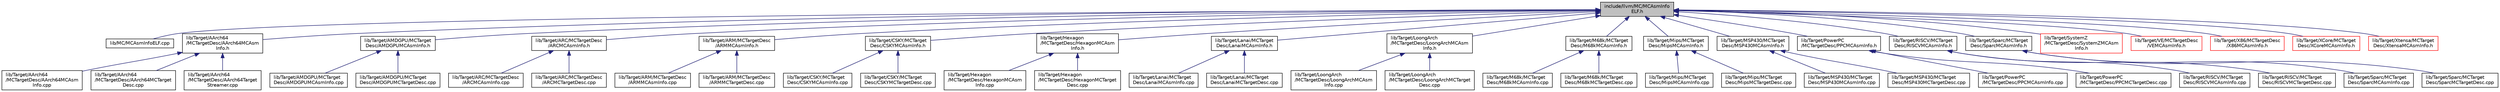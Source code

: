 digraph "include/llvm/MC/MCAsmInfoELF.h"
{
 // LATEX_PDF_SIZE
  bgcolor="transparent";
  edge [fontname="Helvetica",fontsize="10",labelfontname="Helvetica",labelfontsize="10"];
  node [fontname="Helvetica",fontsize="10",shape=record];
  Node1 [label="include/llvm/MC/MCAsmInfo\lELF.h",height=0.2,width=0.4,color="black", fillcolor="grey75", style="filled", fontcolor="black",tooltip=" "];
  Node1 -> Node2 [dir="back",color="midnightblue",fontsize="10",style="solid",fontname="Helvetica"];
  Node2 [label="lib/MC/MCAsmInfoELF.cpp",height=0.2,width=0.4,color="black",URL="$MCAsmInfoELF_8cpp.html",tooltip=" "];
  Node1 -> Node3 [dir="back",color="midnightblue",fontsize="10",style="solid",fontname="Helvetica"];
  Node3 [label="lib/Target/AArch64\l/MCTargetDesc/AArch64MCAsm\lInfo.h",height=0.2,width=0.4,color="black",URL="$AArch64MCAsmInfo_8h.html",tooltip=" "];
  Node3 -> Node4 [dir="back",color="midnightblue",fontsize="10",style="solid",fontname="Helvetica"];
  Node4 [label="lib/Target/AArch64\l/MCTargetDesc/AArch64MCAsm\lInfo.cpp",height=0.2,width=0.4,color="black",URL="$AArch64MCAsmInfo_8cpp.html",tooltip=" "];
  Node3 -> Node5 [dir="back",color="midnightblue",fontsize="10",style="solid",fontname="Helvetica"];
  Node5 [label="lib/Target/AArch64\l/MCTargetDesc/AArch64MCTarget\lDesc.cpp",height=0.2,width=0.4,color="black",URL="$AArch64MCTargetDesc_8cpp.html",tooltip=" "];
  Node3 -> Node6 [dir="back",color="midnightblue",fontsize="10",style="solid",fontname="Helvetica"];
  Node6 [label="lib/Target/AArch64\l/MCTargetDesc/AArch64Target\lStreamer.cpp",height=0.2,width=0.4,color="black",URL="$AArch64TargetStreamer_8cpp.html",tooltip=" "];
  Node1 -> Node7 [dir="back",color="midnightblue",fontsize="10",style="solid",fontname="Helvetica"];
  Node7 [label="lib/Target/AMDGPU/MCTarget\lDesc/AMDGPUMCAsmInfo.h",height=0.2,width=0.4,color="black",URL="$AMDGPUMCAsmInfo_8h.html",tooltip=" "];
  Node7 -> Node8 [dir="back",color="midnightblue",fontsize="10",style="solid",fontname="Helvetica"];
  Node8 [label="lib/Target/AMDGPU/MCTarget\lDesc/AMDGPUMCAsmInfo.cpp",height=0.2,width=0.4,color="black",URL="$AMDGPUMCAsmInfo_8cpp.html",tooltip=" "];
  Node7 -> Node9 [dir="back",color="midnightblue",fontsize="10",style="solid",fontname="Helvetica"];
  Node9 [label="lib/Target/AMDGPU/MCTarget\lDesc/AMDGPUMCTargetDesc.cpp",height=0.2,width=0.4,color="black",URL="$AMDGPUMCTargetDesc_8cpp.html",tooltip=" "];
  Node1 -> Node10 [dir="back",color="midnightblue",fontsize="10",style="solid",fontname="Helvetica"];
  Node10 [label="lib/Target/ARC/MCTargetDesc\l/ARCMCAsmInfo.h",height=0.2,width=0.4,color="black",URL="$ARCMCAsmInfo_8h.html",tooltip=" "];
  Node10 -> Node11 [dir="back",color="midnightblue",fontsize="10",style="solid",fontname="Helvetica"];
  Node11 [label="lib/Target/ARC/MCTargetDesc\l/ARCMCAsmInfo.cpp",height=0.2,width=0.4,color="black",URL="$ARCMCAsmInfo_8cpp.html",tooltip=" "];
  Node10 -> Node12 [dir="back",color="midnightblue",fontsize="10",style="solid",fontname="Helvetica"];
  Node12 [label="lib/Target/ARC/MCTargetDesc\l/ARCMCTargetDesc.cpp",height=0.2,width=0.4,color="black",URL="$ARCMCTargetDesc_8cpp.html",tooltip=" "];
  Node1 -> Node13 [dir="back",color="midnightblue",fontsize="10",style="solid",fontname="Helvetica"];
  Node13 [label="lib/Target/ARM/MCTargetDesc\l/ARMMCAsmInfo.h",height=0.2,width=0.4,color="black",URL="$ARMMCAsmInfo_8h.html",tooltip=" "];
  Node13 -> Node14 [dir="back",color="midnightblue",fontsize="10",style="solid",fontname="Helvetica"];
  Node14 [label="lib/Target/ARM/MCTargetDesc\l/ARMMCAsmInfo.cpp",height=0.2,width=0.4,color="black",URL="$ARMMCAsmInfo_8cpp.html",tooltip=" "];
  Node13 -> Node15 [dir="back",color="midnightblue",fontsize="10",style="solid",fontname="Helvetica"];
  Node15 [label="lib/Target/ARM/MCTargetDesc\l/ARMMCTargetDesc.cpp",height=0.2,width=0.4,color="black",URL="$ARMMCTargetDesc_8cpp.html",tooltip=" "];
  Node1 -> Node16 [dir="back",color="midnightblue",fontsize="10",style="solid",fontname="Helvetica"];
  Node16 [label="lib/Target/CSKY/MCTarget\lDesc/CSKYMCAsmInfo.h",height=0.2,width=0.4,color="black",URL="$CSKYMCAsmInfo_8h.html",tooltip=" "];
  Node16 -> Node17 [dir="back",color="midnightblue",fontsize="10",style="solid",fontname="Helvetica"];
  Node17 [label="lib/Target/CSKY/MCTarget\lDesc/CSKYMCAsmInfo.cpp",height=0.2,width=0.4,color="black",URL="$CSKYMCAsmInfo_8cpp.html",tooltip=" "];
  Node16 -> Node18 [dir="back",color="midnightblue",fontsize="10",style="solid",fontname="Helvetica"];
  Node18 [label="lib/Target/CSKY/MCTarget\lDesc/CSKYMCTargetDesc.cpp",height=0.2,width=0.4,color="black",URL="$CSKYMCTargetDesc_8cpp.html",tooltip=" "];
  Node1 -> Node19 [dir="back",color="midnightblue",fontsize="10",style="solid",fontname="Helvetica"];
  Node19 [label="lib/Target/Hexagon\l/MCTargetDesc/HexagonMCAsm\lInfo.h",height=0.2,width=0.4,color="black",URL="$HexagonMCAsmInfo_8h.html",tooltip=" "];
  Node19 -> Node20 [dir="back",color="midnightblue",fontsize="10",style="solid",fontname="Helvetica"];
  Node20 [label="lib/Target/Hexagon\l/MCTargetDesc/HexagonMCAsm\lInfo.cpp",height=0.2,width=0.4,color="black",URL="$HexagonMCAsmInfo_8cpp.html",tooltip=" "];
  Node19 -> Node21 [dir="back",color="midnightblue",fontsize="10",style="solid",fontname="Helvetica"];
  Node21 [label="lib/Target/Hexagon\l/MCTargetDesc/HexagonMCTarget\lDesc.cpp",height=0.2,width=0.4,color="black",URL="$HexagonMCTargetDesc_8cpp.html",tooltip=" "];
  Node1 -> Node22 [dir="back",color="midnightblue",fontsize="10",style="solid",fontname="Helvetica"];
  Node22 [label="lib/Target/Lanai/MCTarget\lDesc/LanaiMCAsmInfo.h",height=0.2,width=0.4,color="black",URL="$LanaiMCAsmInfo_8h.html",tooltip=" "];
  Node22 -> Node23 [dir="back",color="midnightblue",fontsize="10",style="solid",fontname="Helvetica"];
  Node23 [label="lib/Target/Lanai/MCTarget\lDesc/LanaiMCAsmInfo.cpp",height=0.2,width=0.4,color="black",URL="$LanaiMCAsmInfo_8cpp.html",tooltip=" "];
  Node22 -> Node24 [dir="back",color="midnightblue",fontsize="10",style="solid",fontname="Helvetica"];
  Node24 [label="lib/Target/Lanai/MCTarget\lDesc/LanaiMCTargetDesc.cpp",height=0.2,width=0.4,color="black",URL="$LanaiMCTargetDesc_8cpp.html",tooltip=" "];
  Node1 -> Node25 [dir="back",color="midnightblue",fontsize="10",style="solid",fontname="Helvetica"];
  Node25 [label="lib/Target/LoongArch\l/MCTargetDesc/LoongArchMCAsm\lInfo.h",height=0.2,width=0.4,color="black",URL="$LoongArchMCAsmInfo_8h.html",tooltip=" "];
  Node25 -> Node26 [dir="back",color="midnightblue",fontsize="10",style="solid",fontname="Helvetica"];
  Node26 [label="lib/Target/LoongArch\l/MCTargetDesc/LoongArchMCAsm\lInfo.cpp",height=0.2,width=0.4,color="black",URL="$LoongArchMCAsmInfo_8cpp.html",tooltip=" "];
  Node25 -> Node27 [dir="back",color="midnightblue",fontsize="10",style="solid",fontname="Helvetica"];
  Node27 [label="lib/Target/LoongArch\l/MCTargetDesc/LoongArchMCTarget\lDesc.cpp",height=0.2,width=0.4,color="black",URL="$LoongArchMCTargetDesc_8cpp.html",tooltip=" "];
  Node1 -> Node28 [dir="back",color="midnightblue",fontsize="10",style="solid",fontname="Helvetica"];
  Node28 [label="lib/Target/M68k/MCTarget\lDesc/M68kMCAsmInfo.h",height=0.2,width=0.4,color="black",URL="$M68kMCAsmInfo_8h.html",tooltip=" "];
  Node28 -> Node29 [dir="back",color="midnightblue",fontsize="10",style="solid",fontname="Helvetica"];
  Node29 [label="lib/Target/M68k/MCTarget\lDesc/M68kMCAsmInfo.cpp",height=0.2,width=0.4,color="black",URL="$M68kMCAsmInfo_8cpp.html",tooltip=" "];
  Node28 -> Node30 [dir="back",color="midnightblue",fontsize="10",style="solid",fontname="Helvetica"];
  Node30 [label="lib/Target/M68k/MCTarget\lDesc/M68kMCTargetDesc.cpp",height=0.2,width=0.4,color="black",URL="$M68kMCTargetDesc_8cpp.html",tooltip=" "];
  Node1 -> Node31 [dir="back",color="midnightblue",fontsize="10",style="solid",fontname="Helvetica"];
  Node31 [label="lib/Target/Mips/MCTarget\lDesc/MipsMCAsmInfo.h",height=0.2,width=0.4,color="black",URL="$MipsMCAsmInfo_8h.html",tooltip=" "];
  Node31 -> Node32 [dir="back",color="midnightblue",fontsize="10",style="solid",fontname="Helvetica"];
  Node32 [label="lib/Target/Mips/MCTarget\lDesc/MipsMCAsmInfo.cpp",height=0.2,width=0.4,color="black",URL="$MipsMCAsmInfo_8cpp.html",tooltip=" "];
  Node31 -> Node33 [dir="back",color="midnightblue",fontsize="10",style="solid",fontname="Helvetica"];
  Node33 [label="lib/Target/Mips/MCTarget\lDesc/MipsMCTargetDesc.cpp",height=0.2,width=0.4,color="black",URL="$MipsMCTargetDesc_8cpp.html",tooltip=" "];
  Node1 -> Node34 [dir="back",color="midnightblue",fontsize="10",style="solid",fontname="Helvetica"];
  Node34 [label="lib/Target/MSP430/MCTarget\lDesc/MSP430MCAsmInfo.h",height=0.2,width=0.4,color="black",URL="$MSP430MCAsmInfo_8h.html",tooltip=" "];
  Node34 -> Node35 [dir="back",color="midnightblue",fontsize="10",style="solid",fontname="Helvetica"];
  Node35 [label="lib/Target/MSP430/MCTarget\lDesc/MSP430MCAsmInfo.cpp",height=0.2,width=0.4,color="black",URL="$MSP430MCAsmInfo_8cpp.html",tooltip=" "];
  Node34 -> Node36 [dir="back",color="midnightblue",fontsize="10",style="solid",fontname="Helvetica"];
  Node36 [label="lib/Target/MSP430/MCTarget\lDesc/MSP430MCTargetDesc.cpp",height=0.2,width=0.4,color="black",URL="$MSP430MCTargetDesc_8cpp.html",tooltip=" "];
  Node1 -> Node37 [dir="back",color="midnightblue",fontsize="10",style="solid",fontname="Helvetica"];
  Node37 [label="lib/Target/PowerPC\l/MCTargetDesc/PPCMCAsmInfo.h",height=0.2,width=0.4,color="black",URL="$PPCMCAsmInfo_8h.html",tooltip=" "];
  Node37 -> Node38 [dir="back",color="midnightblue",fontsize="10",style="solid",fontname="Helvetica"];
  Node38 [label="lib/Target/PowerPC\l/MCTargetDesc/PPCMCAsmInfo.cpp",height=0.2,width=0.4,color="black",URL="$PPCMCAsmInfo_8cpp.html",tooltip=" "];
  Node37 -> Node39 [dir="back",color="midnightblue",fontsize="10",style="solid",fontname="Helvetica"];
  Node39 [label="lib/Target/PowerPC\l/MCTargetDesc/PPCMCTargetDesc.cpp",height=0.2,width=0.4,color="black",URL="$PPCMCTargetDesc_8cpp.html",tooltip=" "];
  Node1 -> Node40 [dir="back",color="midnightblue",fontsize="10",style="solid",fontname="Helvetica"];
  Node40 [label="lib/Target/RISCV/MCTarget\lDesc/RISCVMCAsmInfo.h",height=0.2,width=0.4,color="black",URL="$RISCVMCAsmInfo_8h.html",tooltip=" "];
  Node40 -> Node41 [dir="back",color="midnightblue",fontsize="10",style="solid",fontname="Helvetica"];
  Node41 [label="lib/Target/RISCV/MCTarget\lDesc/RISCVMCAsmInfo.cpp",height=0.2,width=0.4,color="black",URL="$RISCVMCAsmInfo_8cpp.html",tooltip=" "];
  Node40 -> Node42 [dir="back",color="midnightblue",fontsize="10",style="solid",fontname="Helvetica"];
  Node42 [label="lib/Target/RISCV/MCTarget\lDesc/RISCVMCTargetDesc.cpp",height=0.2,width=0.4,color="black",URL="$RISCVMCTargetDesc_8cpp.html",tooltip=" "];
  Node1 -> Node43 [dir="back",color="midnightblue",fontsize="10",style="solid",fontname="Helvetica"];
  Node43 [label="lib/Target/Sparc/MCTarget\lDesc/SparcMCAsmInfo.h",height=0.2,width=0.4,color="black",URL="$SparcMCAsmInfo_8h.html",tooltip=" "];
  Node43 -> Node44 [dir="back",color="midnightblue",fontsize="10",style="solid",fontname="Helvetica"];
  Node44 [label="lib/Target/Sparc/MCTarget\lDesc/SparcMCAsmInfo.cpp",height=0.2,width=0.4,color="black",URL="$SparcMCAsmInfo_8cpp.html",tooltip=" "];
  Node43 -> Node45 [dir="back",color="midnightblue",fontsize="10",style="solid",fontname="Helvetica"];
  Node45 [label="lib/Target/Sparc/MCTarget\lDesc/SparcMCTargetDesc.cpp",height=0.2,width=0.4,color="black",URL="$SparcMCTargetDesc_8cpp.html",tooltip=" "];
  Node1 -> Node46 [dir="back",color="midnightblue",fontsize="10",style="solid",fontname="Helvetica"];
  Node46 [label="lib/Target/SystemZ\l/MCTargetDesc/SystemZMCAsm\lInfo.h",height=0.2,width=0.4,color="red",URL="$SystemZMCAsmInfo_8h.html",tooltip=" "];
  Node1 -> Node53 [dir="back",color="midnightblue",fontsize="10",style="solid",fontname="Helvetica"];
  Node53 [label="lib/Target/VE/MCTargetDesc\l/VEMCAsmInfo.h",height=0.2,width=0.4,color="red",URL="$VEMCAsmInfo_8h.html",tooltip=" "];
  Node1 -> Node56 [dir="back",color="midnightblue",fontsize="10",style="solid",fontname="Helvetica"];
  Node56 [label="lib/Target/X86/MCTargetDesc\l/X86MCAsmInfo.h",height=0.2,width=0.4,color="red",URL="$X86MCAsmInfo_8h.html",tooltip=" "];
  Node1 -> Node59 [dir="back",color="midnightblue",fontsize="10",style="solid",fontname="Helvetica"];
  Node59 [label="lib/Target/XCore/MCTarget\lDesc/XCoreMCAsmInfo.h",height=0.2,width=0.4,color="red",URL="$XCoreMCAsmInfo_8h.html",tooltip=" "];
  Node1 -> Node62 [dir="back",color="midnightblue",fontsize="10",style="solid",fontname="Helvetica"];
  Node62 [label="lib/Target/Xtensa/MCTarget\lDesc/XtensaMCAsmInfo.h",height=0.2,width=0.4,color="red",URL="$XtensaMCAsmInfo_8h.html",tooltip=" "];
}
